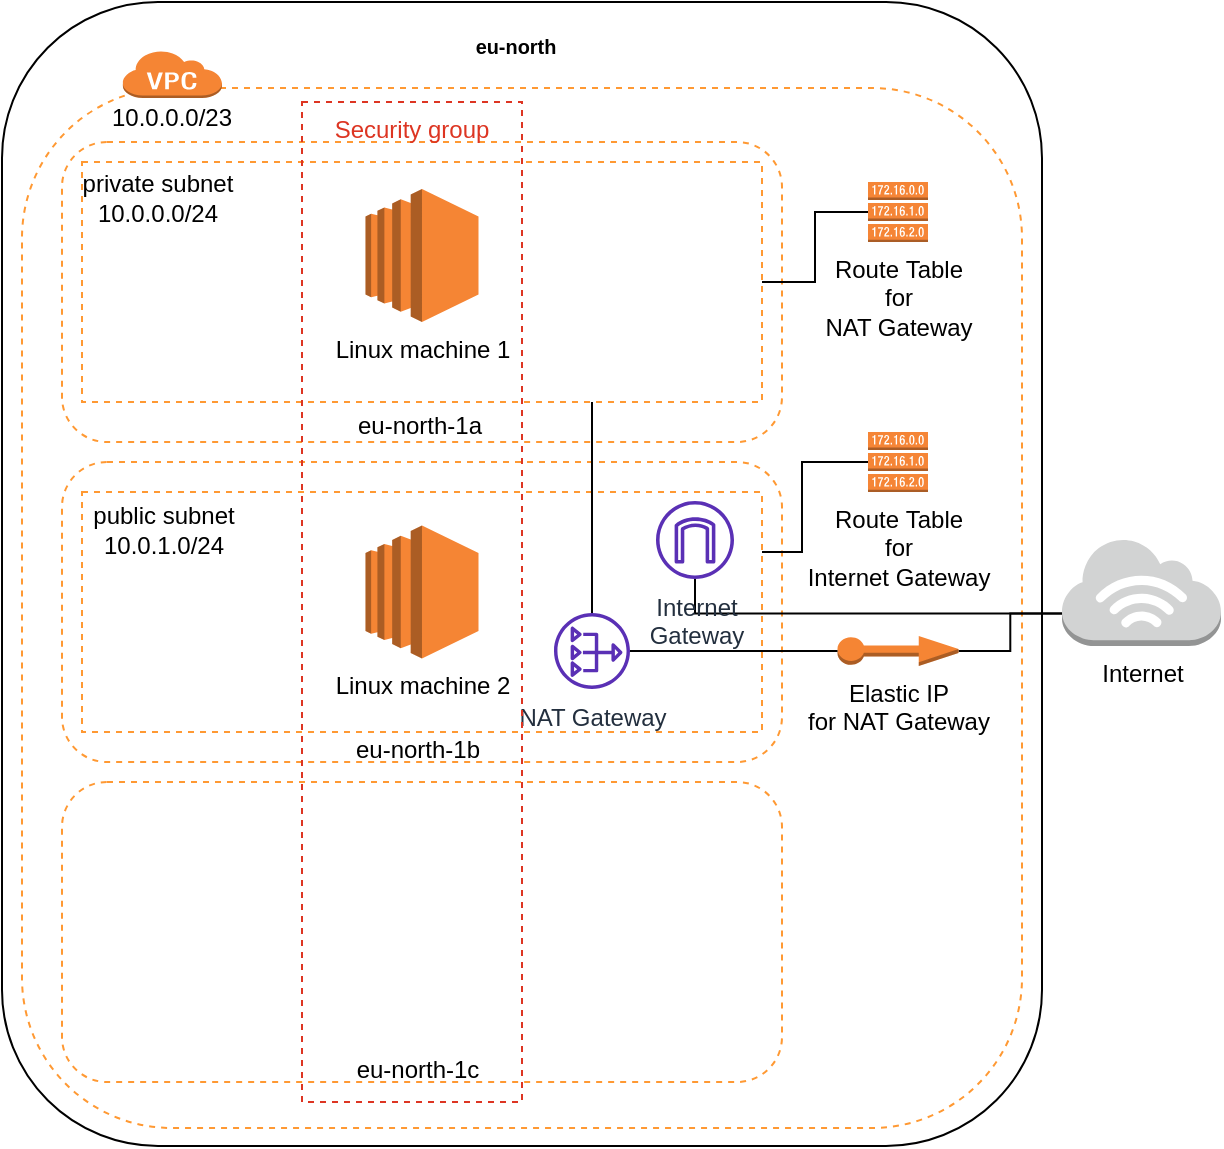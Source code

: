 <mxfile version="14.9.6" type="device"><diagram id="CHuxLxJw6uL9sAuCYlDF" name="Page-1"><mxGraphModel dx="1024" dy="592" grid="1" gridSize="10" guides="1" tooltips="1" connect="1" arrows="1" fold="1" page="1" pageScale="1" pageWidth="827" pageHeight="1169" math="0" shadow="0"><root><mxCell id="0"/><mxCell id="1" parent="0"/><mxCell id="IsgWBl1us03XiZu8Zyt8-3" value="&lt;h5&gt;eu-north&lt;/h5&gt;" style="rounded=1;whiteSpace=wrap;html=1;movableLabel=1;" parent="1" vertex="1"><mxGeometry x="180" y="10" width="520" height="572" as="geometry"><mxPoint x="-3" y="-264" as="offset"/></mxGeometry></mxCell><mxCell id="IsgWBl1us03XiZu8Zyt8-7" value="" style="rounded=1;whiteSpace=wrap;html=1;dashed=1;strokeColor=#FF9933;" parent="1" vertex="1"><mxGeometry x="190" y="53" width="500" height="520" as="geometry"/></mxCell><mxCell id="IsgWBl1us03XiZu8Zyt8-4" value="eu-north-1c" style="rounded=1;whiteSpace=wrap;html=1;dashed=1;strokeColor=#FF9933;movableLabel=1;" parent="1" vertex="1"><mxGeometry x="210" y="400" width="360" height="150" as="geometry"><mxPoint x="-2" y="69" as="offset"/></mxGeometry></mxCell><mxCell id="IsgWBl1us03XiZu8Zyt8-5" value="eu-north-1b" style="rounded=1;whiteSpace=wrap;html=1;dashed=1;strokeColor=#FF9933;movableLabel=1;" parent="1" vertex="1"><mxGeometry x="210" y="240" width="360" height="150" as="geometry"><mxPoint x="-2" y="69" as="offset"/></mxGeometry></mxCell><mxCell id="IsgWBl1us03XiZu8Zyt8-6" value="eu-north-1a" style="rounded=1;whiteSpace=wrap;html=1;dashed=1;strokeColor=#FF9933;movableLabel=1;" parent="1" vertex="1"><mxGeometry x="210" y="80" width="360" height="150" as="geometry"><mxPoint x="-1" y="67" as="offset"/></mxGeometry></mxCell><mxCell id="IsgWBl1us03XiZu8Zyt8-8" value="" style="outlineConnect=0;dashed=0;verticalLabelPosition=bottom;verticalAlign=top;align=center;html=1;shape=mxgraph.aws3.virtual_private_cloud;fillColor=#F58534;gradientColor=none;strokeColor=#FF9933;" parent="1" vertex="1"><mxGeometry x="240" y="34" width="50" height="24" as="geometry"/></mxCell><mxCell id="IsgWBl1us03XiZu8Zyt8-10" value="10.0.0.0/23" style="text;html=1;strokeColor=none;fillColor=none;align=center;verticalAlign=middle;whiteSpace=wrap;rounded=0;dashed=1;" parent="1" vertex="1"><mxGeometry x="245" y="58" width="40" height="20" as="geometry"/></mxCell><mxCell id="IsgWBl1us03XiZu8Zyt8-12" value="private subnet&lt;br&gt;10.0.0.0/24" style="rounded=0;whiteSpace=wrap;html=1;dashed=1;strokeColor=#FF9933;movableLabel=1;" parent="1" vertex="1"><mxGeometry x="220" y="90" width="340" height="120" as="geometry"><mxPoint x="-132" y="-42" as="offset"/></mxGeometry></mxCell><mxCell id="IsgWBl1us03XiZu8Zyt8-13" value="public subnet&lt;br&gt;10.0.1.0/24" style="rounded=0;whiteSpace=wrap;html=1;dashed=1;strokeColor=#FF9933;movableLabel=1;" parent="1" vertex="1"><mxGeometry x="220" y="255" width="340" height="120" as="geometry"><mxPoint x="-129" y="-41" as="offset"/></mxGeometry></mxCell><mxCell id="IsgWBl1us03XiZu8Zyt8-14" value="Internet" style="outlineConnect=0;dashed=0;verticalLabelPosition=bottom;verticalAlign=top;align=center;html=1;shape=mxgraph.aws3.internet_3;fillColor=#D2D3D3;gradientColor=none;strokeColor=#FF9933;" parent="1" vertex="1"><mxGeometry x="710" y="278" width="79.5" height="54" as="geometry"/></mxCell><mxCell id="IsgWBl1us03XiZu8Zyt8-20" value="" style="edgeStyle=orthogonalEdgeStyle;rounded=0;orthogonalLoop=1;jettySize=auto;html=1;startArrow=none;startFill=0;endArrow=none;endFill=0;exitX=1;exitY=0.25;exitDx=0;exitDy=0;" parent="1" source="IsgWBl1us03XiZu8Zyt8-13" target="IsgWBl1us03XiZu8Zyt8-16" edge="1"><mxGeometry relative="1" as="geometry"><Array as="points"><mxPoint x="580" y="285"/><mxPoint x="580" y="240"/></Array></mxGeometry></mxCell><mxCell id="IsgWBl1us03XiZu8Zyt8-29" style="edgeStyle=orthogonalEdgeStyle;rounded=0;orthogonalLoop=1;jettySize=auto;html=1;entryX=0;entryY=0.7;entryDx=0;entryDy=0;entryPerimeter=0;startArrow=none;startFill=0;endArrow=none;endFill=0;" parent="1" source="IsgWBl1us03XiZu8Zyt8-15" target="IsgWBl1us03XiZu8Zyt8-14" edge="1"><mxGeometry relative="1" as="geometry"><Array as="points"><mxPoint x="527" y="316"/></Array></mxGeometry></mxCell><mxCell id="IsgWBl1us03XiZu8Zyt8-15" value="Internet&lt;br&gt;Gateway" style="outlineConnect=0;fontColor=#232F3E;gradientColor=none;fillColor=#5A30B5;strokeColor=none;dashed=0;verticalLabelPosition=bottom;verticalAlign=top;align=center;html=1;fontSize=12;fontStyle=0;aspect=fixed;pointerEvents=1;shape=mxgraph.aws4.internet_gateway;" parent="1" vertex="1"><mxGeometry x="507" y="259.5" width="39" height="39" as="geometry"/></mxCell><mxCell id="IsgWBl1us03XiZu8Zyt8-16" value="Route&amp;nbsp;Table&lt;br&gt;for&lt;br&gt;Internet Gateway" style="outlineConnect=0;dashed=0;verticalLabelPosition=bottom;verticalAlign=top;align=center;html=1;shape=mxgraph.aws3.route_table;fillColor=#F58536;gradientColor=none;strokeColor=#FF9933;" parent="1" vertex="1"><mxGeometry x="613" y="225" width="30" height="30" as="geometry"/></mxCell><mxCell id="IsgWBl1us03XiZu8Zyt8-27" style="edgeStyle=orthogonalEdgeStyle;rounded=0;orthogonalLoop=1;jettySize=auto;html=1;entryX=0;entryY=0.7;entryDx=0;entryDy=0;entryPerimeter=0;startArrow=none;startFill=0;endArrow=none;endFill=0;" parent="1" source="IsgWBl1us03XiZu8Zyt8-22" target="IsgWBl1us03XiZu8Zyt8-14" edge="1"><mxGeometry relative="1" as="geometry"/></mxCell><mxCell id="IsgWBl1us03XiZu8Zyt8-22" value="Elastic IP&lt;br&gt;for NAT Gateway" style="outlineConnect=0;dashed=0;verticalLabelPosition=bottom;verticalAlign=top;align=center;html=1;shape=mxgraph.aws3.elastic_ip;fillColor=#F58534;gradientColor=none;strokeColor=#FF9933;" parent="1" vertex="1"><mxGeometry x="597.75" y="327" width="60.5" height="15" as="geometry"/></mxCell><mxCell id="IsgWBl1us03XiZu8Zyt8-28" style="edgeStyle=orthogonalEdgeStyle;rounded=0;orthogonalLoop=1;jettySize=auto;html=1;entryX=0;entryY=0.5;entryDx=0;entryDy=0;entryPerimeter=0;startArrow=none;startFill=0;endArrow=none;endFill=0;" parent="1" source="IsgWBl1us03XiZu8Zyt8-24" target="IsgWBl1us03XiZu8Zyt8-22" edge="1"><mxGeometry relative="1" as="geometry"/></mxCell><mxCell id="IsgWBl1us03XiZu8Zyt8-32" style="edgeStyle=orthogonalEdgeStyle;rounded=0;orthogonalLoop=1;jettySize=auto;html=1;entryX=0.75;entryY=1;entryDx=0;entryDy=0;startArrow=none;startFill=0;endArrow=none;endFill=0;" parent="1" source="IsgWBl1us03XiZu8Zyt8-24" target="IsgWBl1us03XiZu8Zyt8-12" edge="1"><mxGeometry relative="1" as="geometry"/></mxCell><mxCell id="IsgWBl1us03XiZu8Zyt8-24" value="NAT Gateway" style="outlineConnect=0;fontColor=#232F3E;gradientColor=none;fillColor=#5A30B5;strokeColor=none;dashed=0;verticalLabelPosition=bottom;verticalAlign=top;align=center;html=1;fontSize=12;fontStyle=0;aspect=fixed;pointerEvents=1;shape=mxgraph.aws4.nat_gateway;" parent="1" vertex="1"><mxGeometry x="456" y="315.5" width="38" height="38" as="geometry"/></mxCell><mxCell id="IsgWBl1us03XiZu8Zyt8-31" style="edgeStyle=orthogonalEdgeStyle;rounded=0;orthogonalLoop=1;jettySize=auto;html=1;entryX=1;entryY=0.5;entryDx=0;entryDy=0;startArrow=none;startFill=0;endArrow=none;endFill=0;" parent="1" source="IsgWBl1us03XiZu8Zyt8-30" target="IsgWBl1us03XiZu8Zyt8-12" edge="1"><mxGeometry relative="1" as="geometry"/></mxCell><mxCell id="IsgWBl1us03XiZu8Zyt8-30" value="Route&amp;nbsp;Table&lt;br&gt;for&lt;br&gt;NAT Gateway" style="outlineConnect=0;dashed=0;verticalLabelPosition=bottom;verticalAlign=top;align=center;html=1;shape=mxgraph.aws3.route_table;fillColor=#F58536;gradientColor=none;strokeColor=#FF9933;" parent="1" vertex="1"><mxGeometry x="613" y="100" width="30" height="30" as="geometry"/></mxCell><mxCell id="IsgWBl1us03XiZu8Zyt8-33" value="Security group" style="fillColor=none;strokeColor=#DD3522;verticalAlign=top;fontStyle=0;fontColor=#DD3522;dashed=1;" parent="1" vertex="1"><mxGeometry x="330" y="60" width="110" height="500" as="geometry"/></mxCell><mxCell id="IsgWBl1us03XiZu8Zyt8-34" value="Linux machine 1" style="outlineConnect=0;dashed=0;verticalLabelPosition=bottom;verticalAlign=top;align=center;html=1;shape=mxgraph.aws3.ec2;fillColor=#F58534;gradientColor=none;strokeColor=#FF9933;" parent="1" vertex="1"><mxGeometry x="361.75" y="103.5" width="56.5" height="66.5" as="geometry"/></mxCell><mxCell id="IsgWBl1us03XiZu8Zyt8-35" value="Linux machine 2" style="outlineConnect=0;dashed=0;verticalLabelPosition=bottom;verticalAlign=top;align=center;html=1;shape=mxgraph.aws3.ec2;fillColor=#F58534;gradientColor=none;strokeColor=#FF9933;" parent="1" vertex="1"><mxGeometry x="361.75" y="271.75" width="56.5" height="66.5" as="geometry"/></mxCell></root></mxGraphModel></diagram></mxfile>